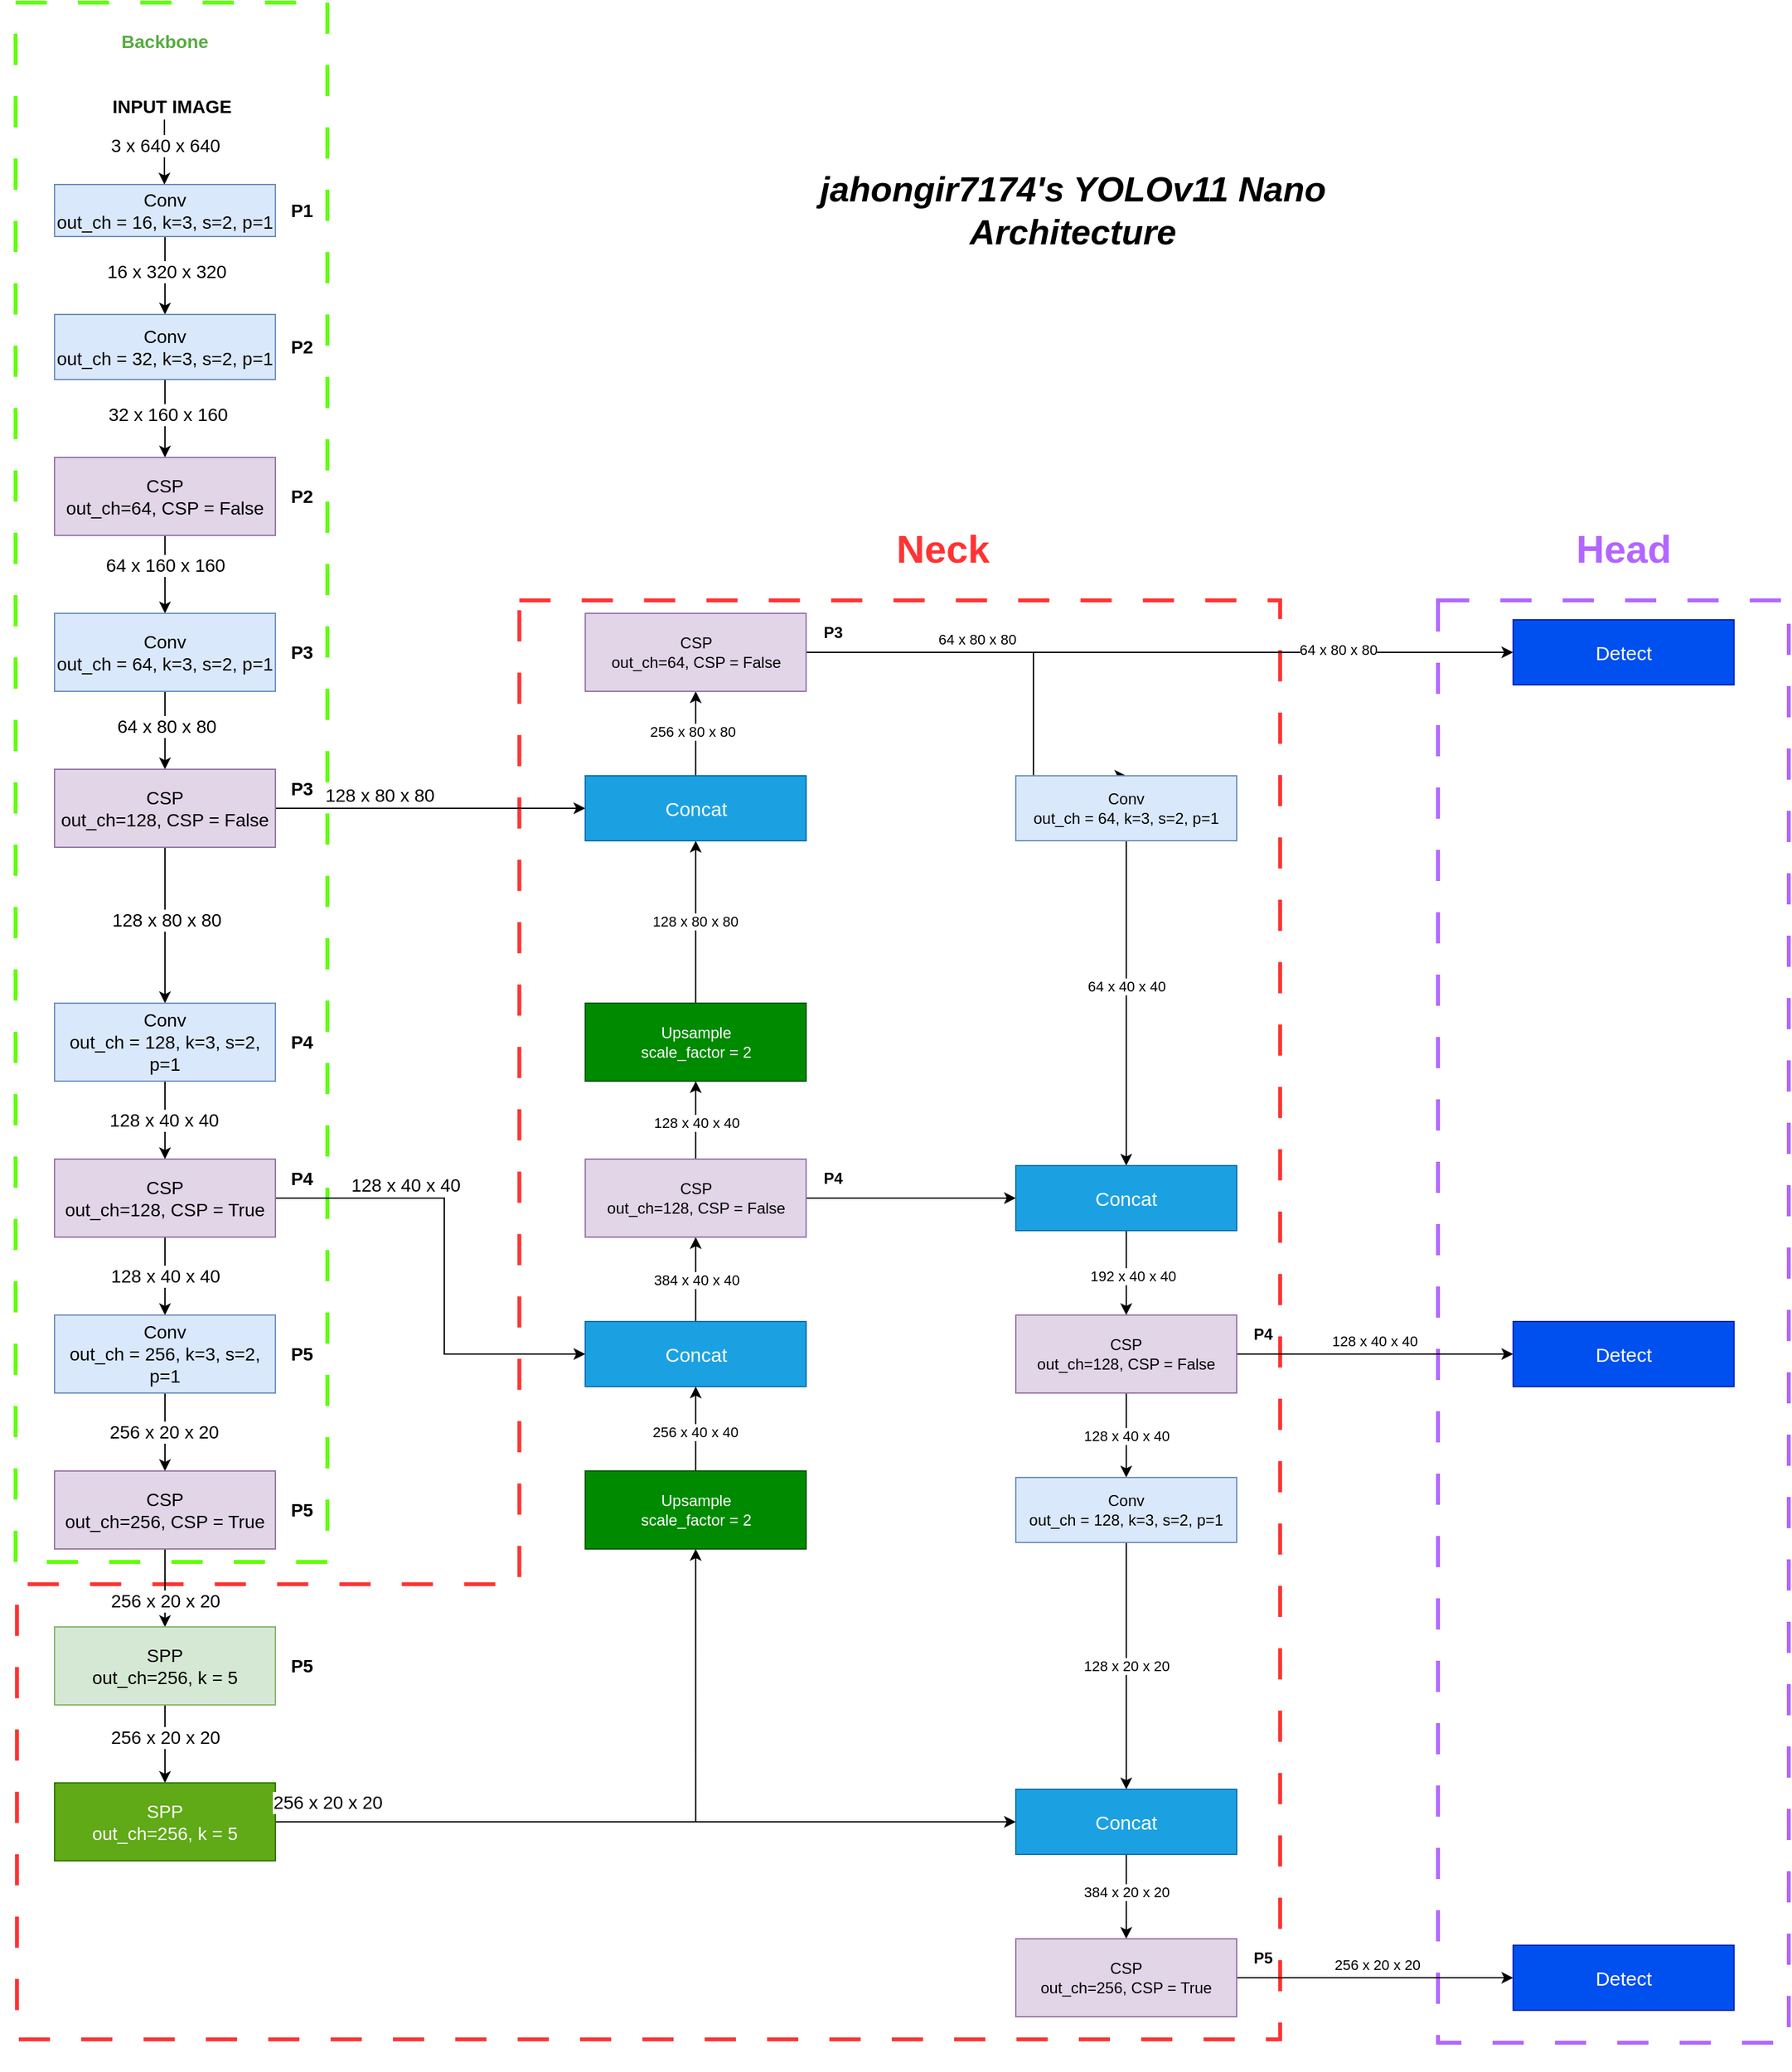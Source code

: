 <mxfile version="28.2.5">
  <diagram name="Page-1" id="YIGLXb0DAIJceZMKsTl5">
    <mxGraphModel dx="2298" dy="1200" grid="1" gridSize="10" guides="1" tooltips="1" connect="1" arrows="1" fold="1" page="1" pageScale="1" pageWidth="827" pageHeight="1169" math="0" shadow="0">
      <root>
        <mxCell id="0" />
        <mxCell id="1" parent="0" />
        <mxCell id="2SqjKFACN-Qjn2k_Cwie-98" value="" style="rounded=0;whiteSpace=wrap;html=1;fillColor=none;dashed=1;dashPattern=8 8;strokeColor=#B266FF;strokeWidth=3;perimeterSpacing=1;fontColor=#ffffff;" vertex="1" parent="1">
          <mxGeometry x="1115" y="500" width="270" height="1110" as="geometry" />
        </mxCell>
        <mxCell id="2SqjKFACN-Qjn2k_Cwie-96" value="" style="verticalLabelPosition=bottom;verticalAlign=top;html=1;shape=mxgraph.basic.polygon;polyCoords=[[0.36,0],[0.89,0],[0.89,0.24],[0.89,0.72],[0.89,0.98],[0.38,0.98],[0.01,0.98],[0.01,0.67],[0.36,0.67]];polyline=0;fillColor=none;dashed=1;dashPattern=8 8;strokeWidth=3;strokeColor=light-dark(#FF3333,#EDEDED);fontColor=light-dark(#1ba1e2, #ededed);" vertex="1" parent="1">
          <mxGeometry x="10" y="500" width="1105" height="1130" as="geometry" />
        </mxCell>
        <mxCell id="2SqjKFACN-Qjn2k_Cwie-5" value="" style="rounded=0;whiteSpace=wrap;html=1;fillColor=none;dashed=1;dashPattern=8 8;gradientColor=#97d077;strokeColor=light-dark(#61ff05, #446e2c);strokeWidth=3;perimeterSpacing=1;fontSize=14;" vertex="1" parent="1">
          <mxGeometry x="20" y="40" width="240" height="1200" as="geometry" />
        </mxCell>
        <mxCell id="pRl0A9mQGTMybwTmGNGN-6" style="edgeStyle=orthogonalEdgeStyle;rounded=0;orthogonalLoop=1;jettySize=auto;html=1;fontSize=14;" parent="1" source="pRl0A9mQGTMybwTmGNGN-1" target="pRl0A9mQGTMybwTmGNGN-5" edge="1">
          <mxGeometry relative="1" as="geometry" />
        </mxCell>
        <mxCell id="pRl0A9mQGTMybwTmGNGN-7" value="16 x 320 x 320" style="edgeLabel;html=1;align=center;verticalAlign=middle;resizable=0;points=[];fontSize=14;" parent="pRl0A9mQGTMybwTmGNGN-6" vertex="1" connectable="0">
          <mxGeometry x="-0.103" y="1" relative="1" as="geometry">
            <mxPoint as="offset" />
          </mxGeometry>
        </mxCell>
        <mxCell id="pRl0A9mQGTMybwTmGNGN-1" value="Conv&lt;div&gt;out_ch = 16, k=3, s=2, p=1&lt;/div&gt;" style="rounded=0;whiteSpace=wrap;html=1;fillColor=#dae8fc;strokeColor=#6c8ebf;fontSize=14;" parent="1" vertex="1">
          <mxGeometry x="50" y="180" width="170" height="40" as="geometry" />
        </mxCell>
        <mxCell id="pRl0A9mQGTMybwTmGNGN-3" style="edgeStyle=orthogonalEdgeStyle;rounded=0;orthogonalLoop=1;jettySize=auto;html=1;entryX=0.5;entryY=0;entryDx=0;entryDy=0;fontSize=14;" parent="1" edge="1">
          <mxGeometry relative="1" as="geometry">
            <mxPoint x="134.58" y="130" as="sourcePoint" />
            <mxPoint x="134.58" y="180" as="targetPoint" />
            <Array as="points" />
          </mxGeometry>
        </mxCell>
        <mxCell id="pRl0A9mQGTMybwTmGNGN-4" value="3 x 640 x 640" style="edgeLabel;html=1;align=center;verticalAlign=middle;resizable=0;points=[];fontSize=14;" parent="pRl0A9mQGTMybwTmGNGN-3" vertex="1" connectable="0">
          <mxGeometry x="-0.349" y="2" relative="1" as="geometry">
            <mxPoint x="-2" y="3" as="offset" />
          </mxGeometry>
        </mxCell>
        <mxCell id="2SqjKFACN-Qjn2k_Cwie-4" value="INPUT IMAGE" style="edgeLabel;html=1;align=center;verticalAlign=middle;resizable=0;points=[];fontStyle=1;fontSize=14;" vertex="1" connectable="0" parent="pRl0A9mQGTMybwTmGNGN-3">
          <mxGeometry x="-0.937" relative="1" as="geometry">
            <mxPoint x="5" y="-12" as="offset" />
          </mxGeometry>
        </mxCell>
        <mxCell id="pRl0A9mQGTMybwTmGNGN-9" style="edgeStyle=orthogonalEdgeStyle;rounded=0;orthogonalLoop=1;jettySize=auto;html=1;entryX=0.5;entryY=0;entryDx=0;entryDy=0;fontSize=14;" parent="1" source="pRl0A9mQGTMybwTmGNGN-5" target="pRl0A9mQGTMybwTmGNGN-8" edge="1">
          <mxGeometry relative="1" as="geometry" />
        </mxCell>
        <mxCell id="pRl0A9mQGTMybwTmGNGN-10" value="32 x 160 x 160" style="edgeLabel;html=1;align=center;verticalAlign=middle;resizable=0;points=[];fontSize=14;" parent="pRl0A9mQGTMybwTmGNGN-9" vertex="1" connectable="0">
          <mxGeometry x="-0.115" y="2" relative="1" as="geometry">
            <mxPoint as="offset" />
          </mxGeometry>
        </mxCell>
        <mxCell id="pRl0A9mQGTMybwTmGNGN-5" value="Conv&lt;br&gt;&lt;div&gt;&lt;span style=&quot;background-color: transparent; color: light-dark(rgb(0, 0, 0), rgb(255, 255, 255));&quot;&gt;out_ch = 32,&lt;/span&gt;&lt;span style=&quot;background-color: transparent; color: light-dark(rgb(0, 0, 0), rgb(255, 255, 255));&quot;&gt;&amp;nbsp;&lt;/span&gt;k=3, s=2, p=1&lt;/div&gt;" style="rounded=0;whiteSpace=wrap;html=1;fillColor=#dae8fc;strokeColor=#6c8ebf;fontSize=14;" parent="1" vertex="1">
          <mxGeometry x="50" y="280" width="170" height="50" as="geometry" />
        </mxCell>
        <mxCell id="pRl0A9mQGTMybwTmGNGN-12" style="edgeStyle=orthogonalEdgeStyle;rounded=0;orthogonalLoop=1;jettySize=auto;html=1;fontSize=14;" parent="1" source="pRl0A9mQGTMybwTmGNGN-8" target="pRl0A9mQGTMybwTmGNGN-11" edge="1">
          <mxGeometry relative="1" as="geometry" />
        </mxCell>
        <mxCell id="pRl0A9mQGTMybwTmGNGN-13" value="64 x 160 x 160" style="edgeLabel;html=1;align=center;verticalAlign=middle;resizable=0;points=[];fontSize=14;" parent="pRl0A9mQGTMybwTmGNGN-12" vertex="1" connectable="0">
          <mxGeometry x="-0.23" relative="1" as="geometry">
            <mxPoint as="offset" />
          </mxGeometry>
        </mxCell>
        <mxCell id="pRl0A9mQGTMybwTmGNGN-8" value="&lt;div&gt;CSP&lt;/div&gt;&lt;div&gt;out_ch=64, CSP = False&lt;/div&gt;" style="rounded=0;whiteSpace=wrap;html=1;fillColor=#e1d5e7;strokeColor=#9673a6;fontSize=14;" parent="1" vertex="1">
          <mxGeometry x="50" y="390" width="170" height="60" as="geometry" />
        </mxCell>
        <mxCell id="pRl0A9mQGTMybwTmGNGN-15" style="edgeStyle=orthogonalEdgeStyle;rounded=0;orthogonalLoop=1;jettySize=auto;html=1;fontSize=14;" parent="1" source="pRl0A9mQGTMybwTmGNGN-11" target="pRl0A9mQGTMybwTmGNGN-14" edge="1">
          <mxGeometry relative="1" as="geometry" />
        </mxCell>
        <mxCell id="pRl0A9mQGTMybwTmGNGN-18" value="64 x 80 x 80" style="edgeLabel;html=1;align=center;verticalAlign=middle;resizable=0;points=[];fontSize=14;" parent="pRl0A9mQGTMybwTmGNGN-15" vertex="1" connectable="0">
          <mxGeometry x="-0.092" y="1" relative="1" as="geometry">
            <mxPoint as="offset" />
          </mxGeometry>
        </mxCell>
        <mxCell id="pRl0A9mQGTMybwTmGNGN-11" value="Conv&lt;br&gt;&lt;div&gt;&lt;span style=&quot;background-color: transparent; color: light-dark(rgb(0, 0, 0), rgb(255, 255, 255));&quot;&gt;out_ch = 64,&amp;nbsp;&lt;/span&gt;k=3, s=2, p=1&lt;/div&gt;" style="rounded=0;whiteSpace=wrap;html=1;fillColor=#dae8fc;strokeColor=#6c8ebf;fontSize=14;" parent="1" vertex="1">
          <mxGeometry x="50" y="510" width="170" height="60" as="geometry" />
        </mxCell>
        <mxCell id="pRl0A9mQGTMybwTmGNGN-20" style="edgeStyle=orthogonalEdgeStyle;rounded=0;orthogonalLoop=1;jettySize=auto;html=1;fontSize=14;" parent="1" source="pRl0A9mQGTMybwTmGNGN-14" target="pRl0A9mQGTMybwTmGNGN-19" edge="1">
          <mxGeometry relative="1" as="geometry" />
        </mxCell>
        <mxCell id="pRl0A9mQGTMybwTmGNGN-21" value="128 x 80 x 80" style="edgeLabel;html=1;align=center;verticalAlign=middle;resizable=0;points=[];fontSize=14;" parent="pRl0A9mQGTMybwTmGNGN-20" vertex="1" connectable="0">
          <mxGeometry x="-0.069" y="1" relative="1" as="geometry">
            <mxPoint as="offset" />
          </mxGeometry>
        </mxCell>
        <mxCell id="2SqjKFACN-Qjn2k_Cwie-18" style="edgeStyle=orthogonalEdgeStyle;rounded=0;orthogonalLoop=1;jettySize=auto;html=1;entryX=0;entryY=0.5;entryDx=0;entryDy=0;" edge="1" parent="1" source="pRl0A9mQGTMybwTmGNGN-14" target="2SqjKFACN-Qjn2k_Cwie-40">
          <mxGeometry relative="1" as="geometry">
            <mxPoint x="370" y="660" as="targetPoint" />
          </mxGeometry>
        </mxCell>
        <mxCell id="pRl0A9mQGTMybwTmGNGN-14" value="&lt;div&gt;CSP&lt;/div&gt;&lt;div&gt;out_ch=128, CSP = False&lt;/div&gt;" style="rounded=0;whiteSpace=wrap;html=1;fillColor=#e1d5e7;strokeColor=#9673a6;fontSize=14;" parent="1" vertex="1">
          <mxGeometry x="50" y="630" width="170" height="60" as="geometry" />
        </mxCell>
        <mxCell id="pRl0A9mQGTMybwTmGNGN-23" style="edgeStyle=orthogonalEdgeStyle;rounded=0;orthogonalLoop=1;jettySize=auto;html=1;fontSize=14;" parent="1" source="pRl0A9mQGTMybwTmGNGN-19" target="pRl0A9mQGTMybwTmGNGN-22" edge="1">
          <mxGeometry relative="1" as="geometry" />
        </mxCell>
        <mxCell id="pRl0A9mQGTMybwTmGNGN-24" value="128 x 40 x 40" style="edgeLabel;html=1;align=center;verticalAlign=middle;resizable=0;points=[];fontSize=14;" parent="pRl0A9mQGTMybwTmGNGN-23" vertex="1" connectable="0">
          <mxGeometry x="0.003" y="-1" relative="1" as="geometry">
            <mxPoint as="offset" />
          </mxGeometry>
        </mxCell>
        <mxCell id="pRl0A9mQGTMybwTmGNGN-19" value="Conv&lt;br&gt;&lt;div&gt;&lt;span style=&quot;background-color: transparent; color: light-dark(rgb(0, 0, 0), rgb(255, 255, 255));&quot;&gt;out_ch = 128,&amp;nbsp;&lt;/span&gt;k=3, s=2, p=1&lt;/div&gt;" style="rounded=0;whiteSpace=wrap;html=1;fillColor=#dae8fc;strokeColor=#6c8ebf;fontSize=14;" parent="1" vertex="1">
          <mxGeometry x="50" y="810" width="170" height="60" as="geometry" />
        </mxCell>
        <mxCell id="pRl0A9mQGTMybwTmGNGN-26" style="edgeStyle=orthogonalEdgeStyle;rounded=0;orthogonalLoop=1;jettySize=auto;html=1;entryX=0.5;entryY=0;entryDx=0;entryDy=0;fontSize=14;" parent="1" source="pRl0A9mQGTMybwTmGNGN-22" target="pRl0A9mQGTMybwTmGNGN-25" edge="1">
          <mxGeometry relative="1" as="geometry" />
        </mxCell>
        <mxCell id="pRl0A9mQGTMybwTmGNGN-27" value="128 x 40 x 40" style="edgeLabel;html=1;align=center;verticalAlign=middle;resizable=0;points=[];fontSize=14;" parent="pRl0A9mQGTMybwTmGNGN-26" vertex="1" connectable="0">
          <mxGeometry x="-0.258" y="-1" relative="1" as="geometry">
            <mxPoint x="1" y="7" as="offset" />
          </mxGeometry>
        </mxCell>
        <mxCell id="2SqjKFACN-Qjn2k_Cwie-19" style="edgeStyle=orthogonalEdgeStyle;rounded=0;orthogonalLoop=1;jettySize=auto;html=1;entryX=0;entryY=0.5;entryDx=0;entryDy=0;" edge="1" parent="1" source="pRl0A9mQGTMybwTmGNGN-22" target="2SqjKFACN-Qjn2k_Cwie-26">
          <mxGeometry relative="1" as="geometry">
            <mxPoint x="340" y="900" as="targetPoint" />
            <Array as="points">
              <mxPoint x="350" y="960" />
              <mxPoint x="350" y="1080" />
            </Array>
          </mxGeometry>
        </mxCell>
        <mxCell id="pRl0A9mQGTMybwTmGNGN-22" value="&lt;div&gt;CSP&lt;/div&gt;&lt;div&gt;out_ch=128, CSP = True&lt;/div&gt;" style="rounded=0;whiteSpace=wrap;html=1;fillColor=#e1d5e7;strokeColor=#9673a6;fontSize=14;" parent="1" vertex="1">
          <mxGeometry x="50" y="930" width="170" height="60" as="geometry" />
        </mxCell>
        <mxCell id="pRl0A9mQGTMybwTmGNGN-29" style="edgeStyle=orthogonalEdgeStyle;rounded=0;orthogonalLoop=1;jettySize=auto;html=1;fontSize=14;" parent="1" source="pRl0A9mQGTMybwTmGNGN-25" target="pRl0A9mQGTMybwTmGNGN-28" edge="1">
          <mxGeometry relative="1" as="geometry" />
        </mxCell>
        <mxCell id="pRl0A9mQGTMybwTmGNGN-30" value="256 x 20 x 20" style="edgeLabel;html=1;align=center;verticalAlign=middle;resizable=0;points=[];fontSize=14;" parent="pRl0A9mQGTMybwTmGNGN-29" vertex="1" connectable="0">
          <mxGeometry x="0.003" y="-1" relative="1" as="geometry">
            <mxPoint as="offset" />
          </mxGeometry>
        </mxCell>
        <mxCell id="pRl0A9mQGTMybwTmGNGN-25" value="Conv&lt;br&gt;&lt;div&gt;&lt;span style=&quot;background-color: transparent; color: light-dark(rgb(0, 0, 0), rgb(255, 255, 255));&quot;&gt;out_ch = 256,&lt;/span&gt;&lt;span style=&quot;background-color: transparent; color: light-dark(rgb(0, 0, 0), rgb(255, 255, 255));&quot;&gt;&amp;nbsp;&lt;/span&gt;k=3, s=2, p=1&lt;/div&gt;" style="rounded=0;whiteSpace=wrap;html=1;fillColor=#dae8fc;strokeColor=#6c8ebf;fontSize=14;" parent="1" vertex="1">
          <mxGeometry x="50" y="1050" width="170" height="60" as="geometry" />
        </mxCell>
        <mxCell id="pRl0A9mQGTMybwTmGNGN-32" style="edgeStyle=orthogonalEdgeStyle;rounded=0;orthogonalLoop=1;jettySize=auto;html=1;fontSize=14;" parent="1" source="pRl0A9mQGTMybwTmGNGN-28" target="pRl0A9mQGTMybwTmGNGN-31" edge="1">
          <mxGeometry relative="1" as="geometry" />
        </mxCell>
        <mxCell id="pRl0A9mQGTMybwTmGNGN-33" value="256 x 20 x 20" style="edgeLabel;html=1;align=center;verticalAlign=middle;resizable=0;points=[];fontSize=14;" parent="pRl0A9mQGTMybwTmGNGN-32" vertex="1" connectable="0">
          <mxGeometry x="-0.026" relative="1" as="geometry">
            <mxPoint y="11" as="offset" />
          </mxGeometry>
        </mxCell>
        <mxCell id="pRl0A9mQGTMybwTmGNGN-28" value="&lt;div&gt;CSP&lt;/div&gt;&lt;div&gt;out_ch=256, CSP = True&lt;/div&gt;" style="rounded=0;whiteSpace=wrap;html=1;fillColor=#e1d5e7;strokeColor=#9673a6;fontSize=14;" parent="1" vertex="1">
          <mxGeometry x="50" y="1170" width="170" height="60" as="geometry" />
        </mxCell>
        <mxCell id="2SqjKFACN-Qjn2k_Cwie-2" style="edgeStyle=orthogonalEdgeStyle;rounded=0;orthogonalLoop=1;jettySize=auto;html=1;entryX=0.5;entryY=0;entryDx=0;entryDy=0;fontSize=14;" edge="1" parent="1" source="pRl0A9mQGTMybwTmGNGN-31" target="2SqjKFACN-Qjn2k_Cwie-1">
          <mxGeometry relative="1" as="geometry" />
        </mxCell>
        <mxCell id="2SqjKFACN-Qjn2k_Cwie-3" value="256 x 20 x 20" style="edgeLabel;html=1;align=center;verticalAlign=middle;resizable=0;points=[];fontSize=14;" vertex="1" connectable="0" parent="2SqjKFACN-Qjn2k_Cwie-2">
          <mxGeometry x="-0.167" relative="1" as="geometry">
            <mxPoint as="offset" />
          </mxGeometry>
        </mxCell>
        <mxCell id="pRl0A9mQGTMybwTmGNGN-31" value="&lt;div&gt;SPP&lt;/div&gt;&lt;div&gt;out_ch=256, k = 5&lt;/div&gt;" style="rounded=0;whiteSpace=wrap;html=1;fillColor=#d5e8d4;strokeColor=#82b366;fontSize=14;" parent="1" vertex="1">
          <mxGeometry x="50" y="1290" width="170" height="60" as="geometry" />
        </mxCell>
        <mxCell id="2SqjKFACN-Qjn2k_Cwie-20" style="edgeStyle=orthogonalEdgeStyle;rounded=0;orthogonalLoop=1;jettySize=auto;html=1;entryX=0.5;entryY=1;entryDx=0;entryDy=0;" edge="1" parent="1" source="2SqjKFACN-Qjn2k_Cwie-1" target="2SqjKFACN-Qjn2k_Cwie-25">
          <mxGeometry relative="1" as="geometry">
            <mxPoint x="450" y="1380" as="targetPoint" />
          </mxGeometry>
        </mxCell>
        <mxCell id="2SqjKFACN-Qjn2k_Cwie-69" style="edgeStyle=orthogonalEdgeStyle;rounded=0;orthogonalLoop=1;jettySize=auto;html=1;entryX=0;entryY=0.5;entryDx=0;entryDy=0;" edge="1" parent="1" source="2SqjKFACN-Qjn2k_Cwie-1" target="2SqjKFACN-Qjn2k_Cwie-68">
          <mxGeometry relative="1" as="geometry" />
        </mxCell>
        <mxCell id="2SqjKFACN-Qjn2k_Cwie-1" value="&lt;div&gt;SPP&lt;/div&gt;&lt;div&gt;out_ch=256, k = 5&lt;/div&gt;" style="rounded=0;whiteSpace=wrap;html=1;fillColor=#60a917;strokeColor=#2D7600;fontColor=#ffffff;fontSize=14;" vertex="1" parent="1">
          <mxGeometry x="50" y="1410" width="170" height="60" as="geometry" />
        </mxCell>
        <mxCell id="2SqjKFACN-Qjn2k_Cwie-6" value="&lt;font style=&quot;color: light-dark(rgb(87, 171, 64), rgb(237, 237, 237));&quot;&gt;Backbone&lt;/font&gt;" style="text;html=1;align=center;verticalAlign=middle;whiteSpace=wrap;rounded=0;fontStyle=1;fontSize=14;" vertex="1" parent="1">
          <mxGeometry x="70" y="50" width="130" height="40" as="geometry" />
        </mxCell>
        <mxCell id="2SqjKFACN-Qjn2k_Cwie-7" value="&lt;b&gt;P1&lt;/b&gt;" style="text;html=1;align=center;verticalAlign=middle;resizable=0;points=[];autosize=1;strokeColor=none;fillColor=none;fontSize=14;" vertex="1" parent="1">
          <mxGeometry x="220" y="185" width="40" height="30" as="geometry" />
        </mxCell>
        <mxCell id="2SqjKFACN-Qjn2k_Cwie-8" value="&lt;b&gt;P2&lt;/b&gt;" style="text;html=1;align=center;verticalAlign=middle;resizable=0;points=[];autosize=1;strokeColor=none;fillColor=none;fontSize=14;" vertex="1" parent="1">
          <mxGeometry x="220" y="290" width="40" height="30" as="geometry" />
        </mxCell>
        <mxCell id="2SqjKFACN-Qjn2k_Cwie-9" value="&lt;b&gt;P2&lt;/b&gt;" style="text;html=1;align=center;verticalAlign=middle;resizable=0;points=[];autosize=1;strokeColor=none;fillColor=none;fontSize=14;" vertex="1" parent="1">
          <mxGeometry x="220" y="405" width="40" height="30" as="geometry" />
        </mxCell>
        <mxCell id="2SqjKFACN-Qjn2k_Cwie-10" value="&lt;b&gt;P3&lt;/b&gt;" style="text;html=1;align=center;verticalAlign=middle;resizable=0;points=[];autosize=1;strokeColor=none;fillColor=none;fontSize=14;" vertex="1" parent="1">
          <mxGeometry x="220" y="525" width="40" height="30" as="geometry" />
        </mxCell>
        <mxCell id="2SqjKFACN-Qjn2k_Cwie-11" value="&lt;b&gt;P3&lt;/b&gt;" style="text;html=1;align=center;verticalAlign=middle;resizable=0;points=[];autosize=1;strokeColor=none;fillColor=none;fontSize=14;" vertex="1" parent="1">
          <mxGeometry x="220" y="630" width="40" height="30" as="geometry" />
        </mxCell>
        <mxCell id="2SqjKFACN-Qjn2k_Cwie-12" value="&lt;b&gt;P4&lt;/b&gt;" style="text;html=1;align=center;verticalAlign=middle;resizable=0;points=[];autosize=1;strokeColor=none;fillColor=none;fontSize=14;" vertex="1" parent="1">
          <mxGeometry x="220" y="825" width="40" height="30" as="geometry" />
        </mxCell>
        <mxCell id="2SqjKFACN-Qjn2k_Cwie-13" value="&lt;b&gt;P4&lt;/b&gt;" style="text;html=1;align=center;verticalAlign=middle;resizable=0;points=[];autosize=1;strokeColor=none;fillColor=none;fontSize=14;" vertex="1" parent="1">
          <mxGeometry x="220" y="930" width="40" height="30" as="geometry" />
        </mxCell>
        <mxCell id="2SqjKFACN-Qjn2k_Cwie-14" value="&lt;b&gt;P5&lt;/b&gt;" style="text;html=1;align=center;verticalAlign=middle;resizable=0;points=[];autosize=1;strokeColor=none;fillColor=none;fontSize=14;" vertex="1" parent="1">
          <mxGeometry x="220" y="1065" width="40" height="30" as="geometry" />
        </mxCell>
        <mxCell id="2SqjKFACN-Qjn2k_Cwie-15" value="&lt;b&gt;P5&lt;/b&gt;" style="text;html=1;align=center;verticalAlign=middle;resizable=0;points=[];autosize=1;strokeColor=none;fillColor=none;fontSize=14;" vertex="1" parent="1">
          <mxGeometry x="220" y="1185" width="40" height="30" as="geometry" />
        </mxCell>
        <mxCell id="2SqjKFACN-Qjn2k_Cwie-16" value="&lt;b&gt;P5&lt;/b&gt;" style="text;html=1;align=center;verticalAlign=middle;resizable=0;points=[];autosize=1;strokeColor=none;fillColor=none;fontSize=14;" vertex="1" parent="1">
          <mxGeometry x="220" y="1305" width="40" height="30" as="geometry" />
        </mxCell>
        <mxCell id="2SqjKFACN-Qjn2k_Cwie-17" value="&lt;b&gt;P5&lt;/b&gt;" style="text;html=1;align=center;verticalAlign=middle;resizable=0;points=[];autosize=1;strokeColor=none;fillColor=none;fontSize=14;" vertex="1" parent="1">
          <mxGeometry x="220" y="1410" width="40" height="30" as="geometry" />
        </mxCell>
        <mxCell id="2SqjKFACN-Qjn2k_Cwie-21" value="128 x 80 x 80" style="edgeLabel;html=1;align=center;verticalAlign=middle;resizable=0;points=[];fontSize=14;" vertex="1" connectable="0" parent="1">
          <mxGeometry x="300" y="650" as="geometry" />
        </mxCell>
        <mxCell id="2SqjKFACN-Qjn2k_Cwie-23" value="128 x 40 x 40" style="edgeLabel;html=1;align=center;verticalAlign=middle;resizable=0;points=[];fontSize=14;" vertex="1" connectable="0" parent="1">
          <mxGeometry x="320" y="950" as="geometry" />
        </mxCell>
        <mxCell id="2SqjKFACN-Qjn2k_Cwie-24" value="256 x 20 x 20" style="edgeLabel;html=1;align=center;verticalAlign=middle;resizable=0;points=[];fontSize=14;" vertex="1" connectable="0" parent="1">
          <mxGeometry x="260" y="1425" as="geometry" />
        </mxCell>
        <mxCell id="2SqjKFACN-Qjn2k_Cwie-27" style="edgeStyle=orthogonalEdgeStyle;rounded=0;orthogonalLoop=1;jettySize=auto;html=1;" edge="1" parent="1" source="2SqjKFACN-Qjn2k_Cwie-25" target="2SqjKFACN-Qjn2k_Cwie-26">
          <mxGeometry relative="1" as="geometry" />
        </mxCell>
        <mxCell id="2SqjKFACN-Qjn2k_Cwie-28" value="256 x 40 x 40" style="edgeLabel;html=1;align=center;verticalAlign=middle;resizable=0;points=[];" vertex="1" connectable="0" parent="2SqjKFACN-Qjn2k_Cwie-27">
          <mxGeometry x="-0.057" y="1" relative="1" as="geometry">
            <mxPoint as="offset" />
          </mxGeometry>
        </mxCell>
        <mxCell id="2SqjKFACN-Qjn2k_Cwie-25" value="Upsample&lt;br&gt;&lt;div&gt;scale_factor = 2&lt;/div&gt;" style="rounded=0;whiteSpace=wrap;html=1;fillColor=#008a00;strokeColor=#005700;fontColor=#ffffff;" vertex="1" parent="1">
          <mxGeometry x="458.57" y="1170" width="170" height="60" as="geometry" />
        </mxCell>
        <mxCell id="2SqjKFACN-Qjn2k_Cwie-32" style="edgeStyle=orthogonalEdgeStyle;rounded=0;orthogonalLoop=1;jettySize=auto;html=1;entryX=0.5;entryY=1;entryDx=0;entryDy=0;" edge="1" parent="1" source="2SqjKFACN-Qjn2k_Cwie-26" target="2SqjKFACN-Qjn2k_Cwie-30">
          <mxGeometry relative="1" as="geometry" />
        </mxCell>
        <mxCell id="2SqjKFACN-Qjn2k_Cwie-33" value="384 x 40 x 40" style="edgeLabel;html=1;align=center;verticalAlign=middle;resizable=0;points=[];" vertex="1" connectable="0" parent="2SqjKFACN-Qjn2k_Cwie-32">
          <mxGeometry x="-0.014" relative="1" as="geometry">
            <mxPoint as="offset" />
          </mxGeometry>
        </mxCell>
        <mxCell id="2SqjKFACN-Qjn2k_Cwie-26" value="&lt;div&gt;&lt;font&gt;Concat&lt;/font&gt;&lt;/div&gt;" style="rounded=0;whiteSpace=wrap;html=1;fillColor=#1ba1e2;strokeColor=#006EAF;fontColor=#ffffff;fontSize=15;" vertex="1" parent="1">
          <mxGeometry x="458.57" y="1055" width="170" height="50" as="geometry" />
        </mxCell>
        <mxCell id="2SqjKFACN-Qjn2k_Cwie-37" style="edgeStyle=orthogonalEdgeStyle;rounded=0;orthogonalLoop=1;jettySize=auto;html=1;entryX=0.5;entryY=1;entryDx=0;entryDy=0;" edge="1" parent="1" source="2SqjKFACN-Qjn2k_Cwie-30" target="2SqjKFACN-Qjn2k_Cwie-36">
          <mxGeometry relative="1" as="geometry" />
        </mxCell>
        <mxCell id="2SqjKFACN-Qjn2k_Cwie-38" value="128 x 40 x 40" style="edgeLabel;html=1;align=center;verticalAlign=middle;resizable=0;points=[];" vertex="1" connectable="0" parent="2SqjKFACN-Qjn2k_Cwie-37">
          <mxGeometry x="-0.067" relative="1" as="geometry">
            <mxPoint as="offset" />
          </mxGeometry>
        </mxCell>
        <mxCell id="2SqjKFACN-Qjn2k_Cwie-59" style="edgeStyle=orthogonalEdgeStyle;rounded=0;orthogonalLoop=1;jettySize=auto;html=1;entryX=0;entryY=0.5;entryDx=0;entryDy=0;" edge="1" parent="1" source="2SqjKFACN-Qjn2k_Cwie-30" target="2SqjKFACN-Qjn2k_Cwie-50">
          <mxGeometry relative="1" as="geometry">
            <mxPoint x="828.57" y="960" as="targetPoint" />
          </mxGeometry>
        </mxCell>
        <mxCell id="2SqjKFACN-Qjn2k_Cwie-30" value="&lt;div&gt;CSP&lt;/div&gt;&lt;div&gt;out_ch=128, CSP = False&lt;/div&gt;" style="rounded=0;whiteSpace=wrap;html=1;fillColor=#e1d5e7;strokeColor=#9673a6;" vertex="1" parent="1">
          <mxGeometry x="458.57" y="930" width="170" height="60" as="geometry" />
        </mxCell>
        <mxCell id="2SqjKFACN-Qjn2k_Cwie-41" style="edgeStyle=orthogonalEdgeStyle;rounded=0;orthogonalLoop=1;jettySize=auto;html=1;" edge="1" parent="1" source="2SqjKFACN-Qjn2k_Cwie-36" target="2SqjKFACN-Qjn2k_Cwie-40">
          <mxGeometry relative="1" as="geometry" />
        </mxCell>
        <mxCell id="2SqjKFACN-Qjn2k_Cwie-42" value="128 x 80 x 80" style="edgeLabel;html=1;align=center;verticalAlign=middle;resizable=0;points=[];" vertex="1" connectable="0" parent="2SqjKFACN-Qjn2k_Cwie-41">
          <mxGeometry x="0.007" y="1" relative="1" as="geometry">
            <mxPoint as="offset" />
          </mxGeometry>
        </mxCell>
        <mxCell id="2SqjKFACN-Qjn2k_Cwie-36" value="Upsample&lt;br&gt;&lt;div&gt;scale_factor = 2&lt;/div&gt;" style="rounded=0;whiteSpace=wrap;html=1;fillColor=#008a00;strokeColor=#005700;fontColor=#ffffff;" vertex="1" parent="1">
          <mxGeometry x="458.57" y="810" width="170" height="60" as="geometry" />
        </mxCell>
        <mxCell id="2SqjKFACN-Qjn2k_Cwie-44" style="edgeStyle=orthogonalEdgeStyle;rounded=0;orthogonalLoop=1;jettySize=auto;html=1;entryX=0.5;entryY=1;entryDx=0;entryDy=0;" edge="1" parent="1" source="2SqjKFACN-Qjn2k_Cwie-40" target="2SqjKFACN-Qjn2k_Cwie-43">
          <mxGeometry relative="1" as="geometry" />
        </mxCell>
        <mxCell id="2SqjKFACN-Qjn2k_Cwie-45" value="256 x 80 x 80" style="edgeLabel;html=1;align=center;verticalAlign=middle;resizable=0;points=[];" vertex="1" connectable="0" parent="2SqjKFACN-Qjn2k_Cwie-44">
          <mxGeometry x="0.04" y="3" relative="1" as="geometry">
            <mxPoint as="offset" />
          </mxGeometry>
        </mxCell>
        <mxCell id="2SqjKFACN-Qjn2k_Cwie-40" value="&lt;div&gt;&lt;font&gt;Concat&lt;/font&gt;&lt;/div&gt;" style="rounded=0;whiteSpace=wrap;html=1;fillColor=#1ba1e2;strokeColor=#006EAF;fontColor=#ffffff;fontSize=15;" vertex="1" parent="1">
          <mxGeometry x="458.57" y="635" width="170" height="50" as="geometry" />
        </mxCell>
        <mxCell id="2SqjKFACN-Qjn2k_Cwie-49" style="edgeStyle=orthogonalEdgeStyle;rounded=0;orthogonalLoop=1;jettySize=auto;html=1;entryX=0.5;entryY=0;entryDx=0;entryDy=0;" edge="1" parent="1" source="2SqjKFACN-Qjn2k_Cwie-43" target="2SqjKFACN-Qjn2k_Cwie-47">
          <mxGeometry relative="1" as="geometry">
            <mxPoint x="653.57" y="440" as="targetPoint" />
            <Array as="points">
              <mxPoint x="803.57" y="540" />
            </Array>
          </mxGeometry>
        </mxCell>
        <mxCell id="2SqjKFACN-Qjn2k_Cwie-61" value="64 x 80 x 80" style="edgeLabel;html=1;align=center;verticalAlign=middle;resizable=0;points=[];" vertex="1" connectable="0" parent="2SqjKFACN-Qjn2k_Cwie-49">
          <mxGeometry x="-0.231" y="-1" relative="1" as="geometry">
            <mxPoint y="-11" as="offset" />
          </mxGeometry>
        </mxCell>
        <mxCell id="2SqjKFACN-Qjn2k_Cwie-77" style="edgeStyle=orthogonalEdgeStyle;rounded=0;orthogonalLoop=1;jettySize=auto;html=1;entryX=0;entryY=0.5;entryDx=0;entryDy=0;" edge="1" parent="1" source="2SqjKFACN-Qjn2k_Cwie-43" target="2SqjKFACN-Qjn2k_Cwie-85">
          <mxGeometry relative="1" as="geometry">
            <mxPoint x="1210" y="540" as="targetPoint" />
          </mxGeometry>
        </mxCell>
        <mxCell id="2SqjKFACN-Qjn2k_Cwie-80" value="64 x 80 x 80" style="edgeLabel;html=1;align=center;verticalAlign=middle;resizable=0;points=[];" vertex="1" connectable="0" parent="2SqjKFACN-Qjn2k_Cwie-77">
          <mxGeometry x="0.504" y="2" relative="1" as="geometry">
            <mxPoint as="offset" />
          </mxGeometry>
        </mxCell>
        <mxCell id="2SqjKFACN-Qjn2k_Cwie-43" value="&lt;div&gt;CSP&lt;/div&gt;&lt;div&gt;out_ch=64, CSP = False&lt;/div&gt;" style="rounded=0;whiteSpace=wrap;html=1;fillColor=#e1d5e7;strokeColor=#9673a6;" vertex="1" parent="1">
          <mxGeometry x="458.57" y="510" width="170" height="60" as="geometry" />
        </mxCell>
        <mxCell id="2SqjKFACN-Qjn2k_Cwie-46" value="&lt;b&gt;P3&lt;/b&gt;" style="text;html=1;align=center;verticalAlign=middle;resizable=0;points=[];autosize=1;strokeColor=none;fillColor=none;" vertex="1" parent="1">
          <mxGeometry x="628.57" y="510" width="40" height="30" as="geometry" />
        </mxCell>
        <mxCell id="2SqjKFACN-Qjn2k_Cwie-51" style="edgeStyle=orthogonalEdgeStyle;rounded=0;orthogonalLoop=1;jettySize=auto;html=1;" edge="1" parent="1" source="2SqjKFACN-Qjn2k_Cwie-47" target="2SqjKFACN-Qjn2k_Cwie-50">
          <mxGeometry relative="1" as="geometry" />
        </mxCell>
        <mxCell id="2SqjKFACN-Qjn2k_Cwie-57" value="64 x 40 x 40" style="edgeLabel;html=1;align=center;verticalAlign=middle;resizable=0;points=[];" vertex="1" connectable="0" parent="2SqjKFACN-Qjn2k_Cwie-51">
          <mxGeometry x="-0.105" relative="1" as="geometry">
            <mxPoint as="offset" />
          </mxGeometry>
        </mxCell>
        <mxCell id="2SqjKFACN-Qjn2k_Cwie-47" value="Conv&lt;br&gt;&lt;div&gt;&lt;span style=&quot;background-color: transparent; color: light-dark(rgb(0, 0, 0), rgb(255, 255, 255));&quot;&gt;out_ch = 64,&lt;/span&gt;&lt;span style=&quot;background-color: transparent; color: light-dark(rgb(0, 0, 0), rgb(255, 255, 255));&quot;&gt;&amp;nbsp;&lt;/span&gt;k=3, s=2, p=1&lt;/div&gt;" style="rounded=0;whiteSpace=wrap;html=1;fillColor=#dae8fc;strokeColor=#6c8ebf;" vertex="1" parent="1">
          <mxGeometry x="790" y="635" width="170" height="50" as="geometry" />
        </mxCell>
        <mxCell id="2SqjKFACN-Qjn2k_Cwie-55" style="edgeStyle=orthogonalEdgeStyle;rounded=0;orthogonalLoop=1;jettySize=auto;html=1;" edge="1" parent="1" source="2SqjKFACN-Qjn2k_Cwie-50" target="2SqjKFACN-Qjn2k_Cwie-54">
          <mxGeometry relative="1" as="geometry" />
        </mxCell>
        <mxCell id="2SqjKFACN-Qjn2k_Cwie-60" value="192 x 40 x 40" style="edgeLabel;html=1;align=center;verticalAlign=middle;resizable=0;points=[];" vertex="1" connectable="0" parent="2SqjKFACN-Qjn2k_Cwie-55">
          <mxGeometry x="-0.02" y="3" relative="1" as="geometry">
            <mxPoint x="2" y="3" as="offset" />
          </mxGeometry>
        </mxCell>
        <mxCell id="2SqjKFACN-Qjn2k_Cwie-50" value="&lt;div&gt;&lt;font&gt;Concat&lt;/font&gt;&lt;/div&gt;" style="rounded=0;whiteSpace=wrap;html=1;fillColor=#1ba1e2;strokeColor=#006EAF;fontColor=#ffffff;fontSize=15;" vertex="1" parent="1">
          <mxGeometry x="790" y="935" width="170" height="50" as="geometry" />
        </mxCell>
        <mxCell id="2SqjKFACN-Qjn2k_Cwie-64" style="edgeStyle=orthogonalEdgeStyle;rounded=0;orthogonalLoop=1;jettySize=auto;html=1;entryX=0.5;entryY=0;entryDx=0;entryDy=0;" edge="1" parent="1" source="2SqjKFACN-Qjn2k_Cwie-54" target="2SqjKFACN-Qjn2k_Cwie-63">
          <mxGeometry relative="1" as="geometry" />
        </mxCell>
        <mxCell id="2SqjKFACN-Qjn2k_Cwie-65" value="128 x 40 x 40" style="edgeLabel;html=1;align=center;verticalAlign=middle;resizable=0;points=[];" vertex="1" connectable="0" parent="2SqjKFACN-Qjn2k_Cwie-64">
          <mxGeometry x="-0.001" relative="1" as="geometry">
            <mxPoint as="offset" />
          </mxGeometry>
        </mxCell>
        <mxCell id="2SqjKFACN-Qjn2k_Cwie-76" style="edgeStyle=orthogonalEdgeStyle;rounded=0;orthogonalLoop=1;jettySize=auto;html=1;entryX=0;entryY=0.5;entryDx=0;entryDy=0;" edge="1" parent="1" source="2SqjKFACN-Qjn2k_Cwie-54" target="2SqjKFACN-Qjn2k_Cwie-84">
          <mxGeometry relative="1" as="geometry">
            <mxPoint x="1250" y="1080" as="targetPoint" />
          </mxGeometry>
        </mxCell>
        <mxCell id="2SqjKFACN-Qjn2k_Cwie-78" value="&lt;span style=&quot;color: rgba(0, 0, 0, 0); font-family: monospace; font-size: 0px; text-align: start; background-color: rgb(236, 236, 236);&quot;&gt;%3CmxGraphModel%3E%3Croot%3E%3CmxCell%20id%3D%220%22%2F%3E%3CmxCell%20id%3D%221%22%20parent%3D%220%22%2F%3E%3CmxCell%20id%3D%222%22%20value%3D%22128%20x%2040%20x%2040%22%20style%3D%22edgeLabel%3Bhtml%3D1%3Balign%3Dcenter%3BverticalAlign%3Dmiddle%3Bresizable%3D0%3Bpoints%3D%5B%5D%3B%22%20vertex%3D%221%22%20connectable%3D%220%22%20parent%3D%221%22%3E%3CmxGeometry%20x%3D%22955%22%20y%3D%221142.5%22%20as%3D%22geometry%22%2F%3E%3C%2FmxCell%3E%3C%2Froot%3E%3C%2FmxGraphModel%3E&lt;/span&gt;" style="edgeLabel;html=1;align=center;verticalAlign=middle;resizable=0;points=[];" vertex="1" connectable="0" parent="2SqjKFACN-Qjn2k_Cwie-76">
          <mxGeometry x="-0.069" y="-1" relative="1" as="geometry">
            <mxPoint as="offset" />
          </mxGeometry>
        </mxCell>
        <mxCell id="2SqjKFACN-Qjn2k_Cwie-81" value="128 x 40 x 40" style="edgeLabel;html=1;align=center;verticalAlign=middle;resizable=0;points=[];" vertex="1" connectable="0" parent="2SqjKFACN-Qjn2k_Cwie-76">
          <mxGeometry x="-0.002" relative="1" as="geometry">
            <mxPoint y="-10" as="offset" />
          </mxGeometry>
        </mxCell>
        <mxCell id="2SqjKFACN-Qjn2k_Cwie-54" value="&lt;div&gt;CSP&lt;/div&gt;&lt;div&gt;out_ch=128, CSP = False&lt;/div&gt;" style="rounded=0;whiteSpace=wrap;html=1;fillColor=#e1d5e7;strokeColor=#9673a6;" vertex="1" parent="1">
          <mxGeometry x="790" y="1050" width="170" height="60" as="geometry" />
        </mxCell>
        <mxCell id="2SqjKFACN-Qjn2k_Cwie-58" value="&lt;b&gt;P4&lt;/b&gt;" style="text;html=1;align=center;verticalAlign=middle;resizable=0;points=[];autosize=1;strokeColor=none;fillColor=none;" vertex="1" parent="1">
          <mxGeometry x="628.57" y="930" width="40" height="30" as="geometry" />
        </mxCell>
        <mxCell id="2SqjKFACN-Qjn2k_Cwie-62" value="&lt;b&gt;P4&lt;/b&gt;" style="text;html=1;align=center;verticalAlign=middle;resizable=0;points=[];autosize=1;strokeColor=none;fillColor=none;" vertex="1" parent="1">
          <mxGeometry x="960" y="1050" width="40" height="30" as="geometry" />
        </mxCell>
        <mxCell id="2SqjKFACN-Qjn2k_Cwie-66" style="edgeStyle=orthogonalEdgeStyle;rounded=0;orthogonalLoop=1;jettySize=auto;html=1;entryX=0.5;entryY=0;entryDx=0;entryDy=0;" edge="1" parent="1" source="2SqjKFACN-Qjn2k_Cwie-63" target="2SqjKFACN-Qjn2k_Cwie-68">
          <mxGeometry relative="1" as="geometry">
            <mxPoint x="875" y="1300.0" as="targetPoint" />
          </mxGeometry>
        </mxCell>
        <mxCell id="2SqjKFACN-Qjn2k_Cwie-67" value="128 x 20 x 20" style="edgeLabel;html=1;align=center;verticalAlign=middle;resizable=0;points=[];" vertex="1" connectable="0" parent="2SqjKFACN-Qjn2k_Cwie-66">
          <mxGeometry x="-0.001" relative="1" as="geometry">
            <mxPoint as="offset" />
          </mxGeometry>
        </mxCell>
        <mxCell id="2SqjKFACN-Qjn2k_Cwie-63" value="Conv&lt;br&gt;&lt;div&gt;&lt;span style=&quot;background-color: transparent; color: light-dark(rgb(0, 0, 0), rgb(255, 255, 255));&quot;&gt;out_ch = 128,&lt;/span&gt;&lt;span style=&quot;background-color: transparent; color: light-dark(rgb(0, 0, 0), rgb(255, 255, 255));&quot;&gt;&amp;nbsp;&lt;/span&gt;k=3, s=2, p=1&lt;/div&gt;" style="rounded=0;whiteSpace=wrap;html=1;fillColor=#dae8fc;strokeColor=#6c8ebf;" vertex="1" parent="1">
          <mxGeometry x="790" y="1175" width="170" height="50" as="geometry" />
        </mxCell>
        <mxCell id="2SqjKFACN-Qjn2k_Cwie-71" style="edgeStyle=orthogonalEdgeStyle;rounded=0;orthogonalLoop=1;jettySize=auto;html=1;" edge="1" parent="1" source="2SqjKFACN-Qjn2k_Cwie-68" target="2SqjKFACN-Qjn2k_Cwie-70">
          <mxGeometry relative="1" as="geometry" />
        </mxCell>
        <mxCell id="2SqjKFACN-Qjn2k_Cwie-72" value="384 x 20 x 20" style="edgeLabel;html=1;align=center;verticalAlign=middle;resizable=0;points=[];" vertex="1" connectable="0" parent="2SqjKFACN-Qjn2k_Cwie-71">
          <mxGeometry x="-0.101" relative="1" as="geometry">
            <mxPoint as="offset" />
          </mxGeometry>
        </mxCell>
        <mxCell id="2SqjKFACN-Qjn2k_Cwie-68" value="&lt;div&gt;&lt;font&gt;Concat&lt;/font&gt;&lt;/div&gt;" style="rounded=0;whiteSpace=wrap;html=1;fillColor=#1ba1e2;strokeColor=#006EAF;fontColor=#ffffff;fontSize=15;" vertex="1" parent="1">
          <mxGeometry x="790" y="1415" width="170" height="50" as="geometry" />
        </mxCell>
        <mxCell id="2SqjKFACN-Qjn2k_Cwie-73" style="edgeStyle=orthogonalEdgeStyle;rounded=0;orthogonalLoop=1;jettySize=auto;html=1;entryX=0;entryY=0.5;entryDx=0;entryDy=0;" edge="1" parent="1" source="2SqjKFACN-Qjn2k_Cwie-70" target="2SqjKFACN-Qjn2k_Cwie-83">
          <mxGeometry relative="1" as="geometry">
            <mxPoint x="1280" y="1560" as="targetPoint" />
            <Array as="points" />
          </mxGeometry>
        </mxCell>
        <mxCell id="2SqjKFACN-Qjn2k_Cwie-74" value="256 x 20 x 20" style="edgeLabel;html=1;align=center;verticalAlign=middle;resizable=0;points=[];" vertex="1" connectable="0" parent="2SqjKFACN-Qjn2k_Cwie-73">
          <mxGeometry x="0.014" y="-2" relative="1" as="geometry">
            <mxPoint y="-12" as="offset" />
          </mxGeometry>
        </mxCell>
        <mxCell id="2SqjKFACN-Qjn2k_Cwie-70" value="&lt;div&gt;CSP&lt;/div&gt;&lt;div&gt;out_ch=256, CSP = True&lt;/div&gt;" style="rounded=0;whiteSpace=wrap;html=1;fillColor=#e1d5e7;strokeColor=#9673a6;" vertex="1" parent="1">
          <mxGeometry x="790" y="1530" width="170" height="60" as="geometry" />
        </mxCell>
        <mxCell id="2SqjKFACN-Qjn2k_Cwie-75" value="&lt;b&gt;P5&lt;/b&gt;" style="text;html=1;align=center;verticalAlign=middle;resizable=0;points=[];autosize=1;strokeColor=none;fillColor=none;" vertex="1" parent="1">
          <mxGeometry x="960" y="1530" width="40" height="30" as="geometry" />
        </mxCell>
        <mxCell id="2SqjKFACN-Qjn2k_Cwie-83" value="&lt;div&gt;&lt;font&gt;Detect&lt;/font&gt;&lt;/div&gt;" style="rounded=0;whiteSpace=wrap;html=1;fillColor=#0050ef;strokeColor=#001DBC;fontColor=#ffffff;fontSize=15;" vertex="1" parent="1">
          <mxGeometry x="1172.86" y="1535" width="170" height="50" as="geometry" />
        </mxCell>
        <mxCell id="2SqjKFACN-Qjn2k_Cwie-84" value="&lt;div&gt;&lt;font&gt;Detect&lt;/font&gt;&lt;/div&gt;" style="rounded=0;whiteSpace=wrap;html=1;fillColor=#0050ef;strokeColor=#001DBC;fontColor=#ffffff;fontSize=15;" vertex="1" parent="1">
          <mxGeometry x="1172.86" y="1055" width="170" height="50" as="geometry" />
        </mxCell>
        <mxCell id="2SqjKFACN-Qjn2k_Cwie-85" value="&lt;div&gt;&lt;font&gt;Detect&lt;/font&gt;&lt;/div&gt;" style="rounded=0;whiteSpace=wrap;html=1;fillColor=#0050ef;strokeColor=#001DBC;fontColor=#ffffff;fontSize=15;" vertex="1" parent="1">
          <mxGeometry x="1172.86" y="515" width="170" height="50" as="geometry" />
        </mxCell>
        <mxCell id="2SqjKFACN-Qjn2k_Cwie-97" value="&lt;font&gt;Neck&lt;/font&gt;" style="text;html=1;align=center;verticalAlign=middle;whiteSpace=wrap;rounded=0;fontStyle=1;fontSize=30;labelBorderColor=none;fontColor=light-dark(#ff3333, #EDEDED);" vertex="1" parent="1">
          <mxGeometry x="668.57" y="440" width="130" height="40" as="geometry" />
        </mxCell>
        <mxCell id="2SqjKFACN-Qjn2k_Cwie-99" value="&lt;font&gt;Head&lt;/font&gt;" style="text;html=1;align=center;verticalAlign=middle;whiteSpace=wrap;rounded=0;fontStyle=1;fontSize=30;labelBorderColor=none;fontColor=light-dark(#b266ff, #EDEDED);" vertex="1" parent="1">
          <mxGeometry x="1192.86" y="440" width="130" height="40" as="geometry" />
        </mxCell>
        <mxCell id="2SqjKFACN-Qjn2k_Cwie-100" value="&lt;font&gt;jahongir7174&#39;s YOLOv11 Nano Architecture&lt;/font&gt;" style="text;html=1;align=center;verticalAlign=middle;whiteSpace=wrap;rounded=0;fontStyle=3;fontSize=27;labelBorderColor=none;fontColor=light-dark(#000000,#EDEDED);" vertex="1" parent="1">
          <mxGeometry x="628.57" y="120" width="410" height="160" as="geometry" />
        </mxCell>
      </root>
    </mxGraphModel>
  </diagram>
</mxfile>
